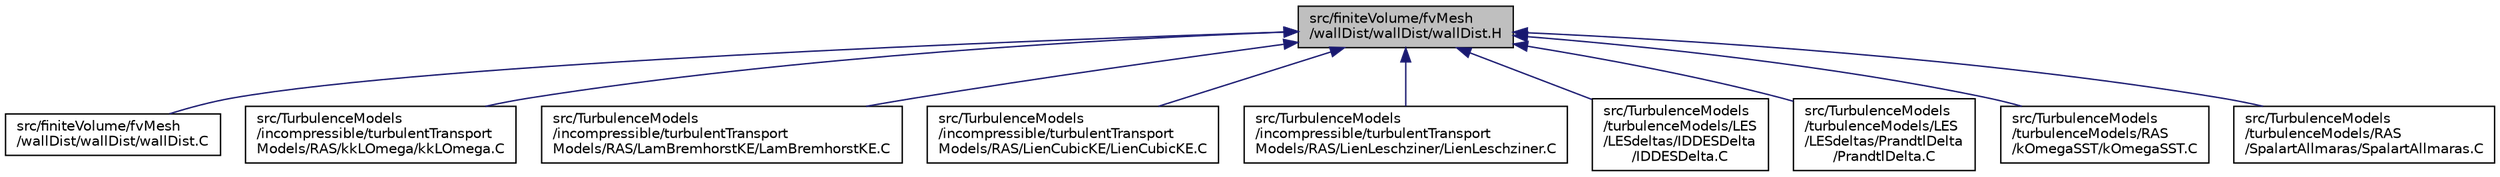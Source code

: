 digraph "src/finiteVolume/fvMesh/wallDist/wallDist/wallDist.H"
{
  bgcolor="transparent";
  edge [fontname="Helvetica",fontsize="10",labelfontname="Helvetica",labelfontsize="10"];
  node [fontname="Helvetica",fontsize="10",shape=record];
  Node1 [label="src/finiteVolume/fvMesh\l/wallDist/wallDist/wallDist.H",height=0.2,width=0.4,color="black", fillcolor="grey75", style="filled", fontcolor="black"];
  Node1 -> Node2 [dir="back",color="midnightblue",fontsize="10",style="solid",fontname="Helvetica"];
  Node2 [label="src/finiteVolume/fvMesh\l/wallDist/wallDist/wallDist.C",height=0.2,width=0.4,color="black",URL="$a05946.html"];
  Node1 -> Node3 [dir="back",color="midnightblue",fontsize="10",style="solid",fontname="Helvetica"];
  Node3 [label="src/TurbulenceModels\l/incompressible/turbulentTransport\lModels/RAS/kkLOmega/kkLOmega.C",height=0.2,width=0.4,color="black",URL="$a10559.html"];
  Node1 -> Node4 [dir="back",color="midnightblue",fontsize="10",style="solid",fontname="Helvetica"];
  Node4 [label="src/TurbulenceModels\l/incompressible/turbulentTransport\lModels/RAS/LamBremhorstKE/LamBremhorstKE.C",height=0.2,width=0.4,color="black",URL="$a10561.html"];
  Node1 -> Node5 [dir="back",color="midnightblue",fontsize="10",style="solid",fontname="Helvetica"];
  Node5 [label="src/TurbulenceModels\l/incompressible/turbulentTransport\lModels/RAS/LienCubicKE/LienCubicKE.C",height=0.2,width=0.4,color="black",URL="$a10563.html"];
  Node1 -> Node6 [dir="back",color="midnightblue",fontsize="10",style="solid",fontname="Helvetica"];
  Node6 [label="src/TurbulenceModels\l/incompressible/turbulentTransport\lModels/RAS/LienLeschziner/LienLeschziner.C",height=0.2,width=0.4,color="black",URL="$a10565.html"];
  Node1 -> Node7 [dir="back",color="midnightblue",fontsize="10",style="solid",fontname="Helvetica"];
  Node7 [label="src/TurbulenceModels\l/turbulenceModels/LES\l/LESdeltas/IDDESDelta\l/IDDESDelta.C",height=0.2,width=0.4,color="black",URL="$a10643.html"];
  Node1 -> Node8 [dir="back",color="midnightblue",fontsize="10",style="solid",fontname="Helvetica"];
  Node8 [label="src/TurbulenceModels\l/turbulenceModels/LES\l/LESdeltas/PrandtlDelta\l/PrandtlDelta.C",height=0.2,width=0.4,color="black",URL="$a10649.html"];
  Node1 -> Node9 [dir="back",color="midnightblue",fontsize="10",style="solid",fontname="Helvetica"];
  Node9 [label="src/TurbulenceModels\l/turbulenceModels/RAS\l/kOmegaSST/kOmegaSST.C",height=0.2,width=0.4,color="black",URL="$a10700.html"];
  Node1 -> Node10 [dir="back",color="midnightblue",fontsize="10",style="solid",fontname="Helvetica"];
  Node10 [label="src/TurbulenceModels\l/turbulenceModels/RAS\l/SpalartAllmaras/SpalartAllmaras.C",height=0.2,width=0.4,color="black",URL="$a10715.html"];
}
